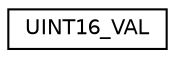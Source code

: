 digraph "Graphical Class Hierarchy"
{
  edge [fontname="Helvetica",fontsize="10",labelfontname="Helvetica",labelfontsize="10"];
  node [fontname="Helvetica",fontsize="10",shape=record];
  rankdir="LR";
  Node1 [label="UINT16_VAL",height=0.2,width=0.4,color="black", fillcolor="white", style="filled",URL="$union_u_i_n_t16___v_a_l.html"];
}
